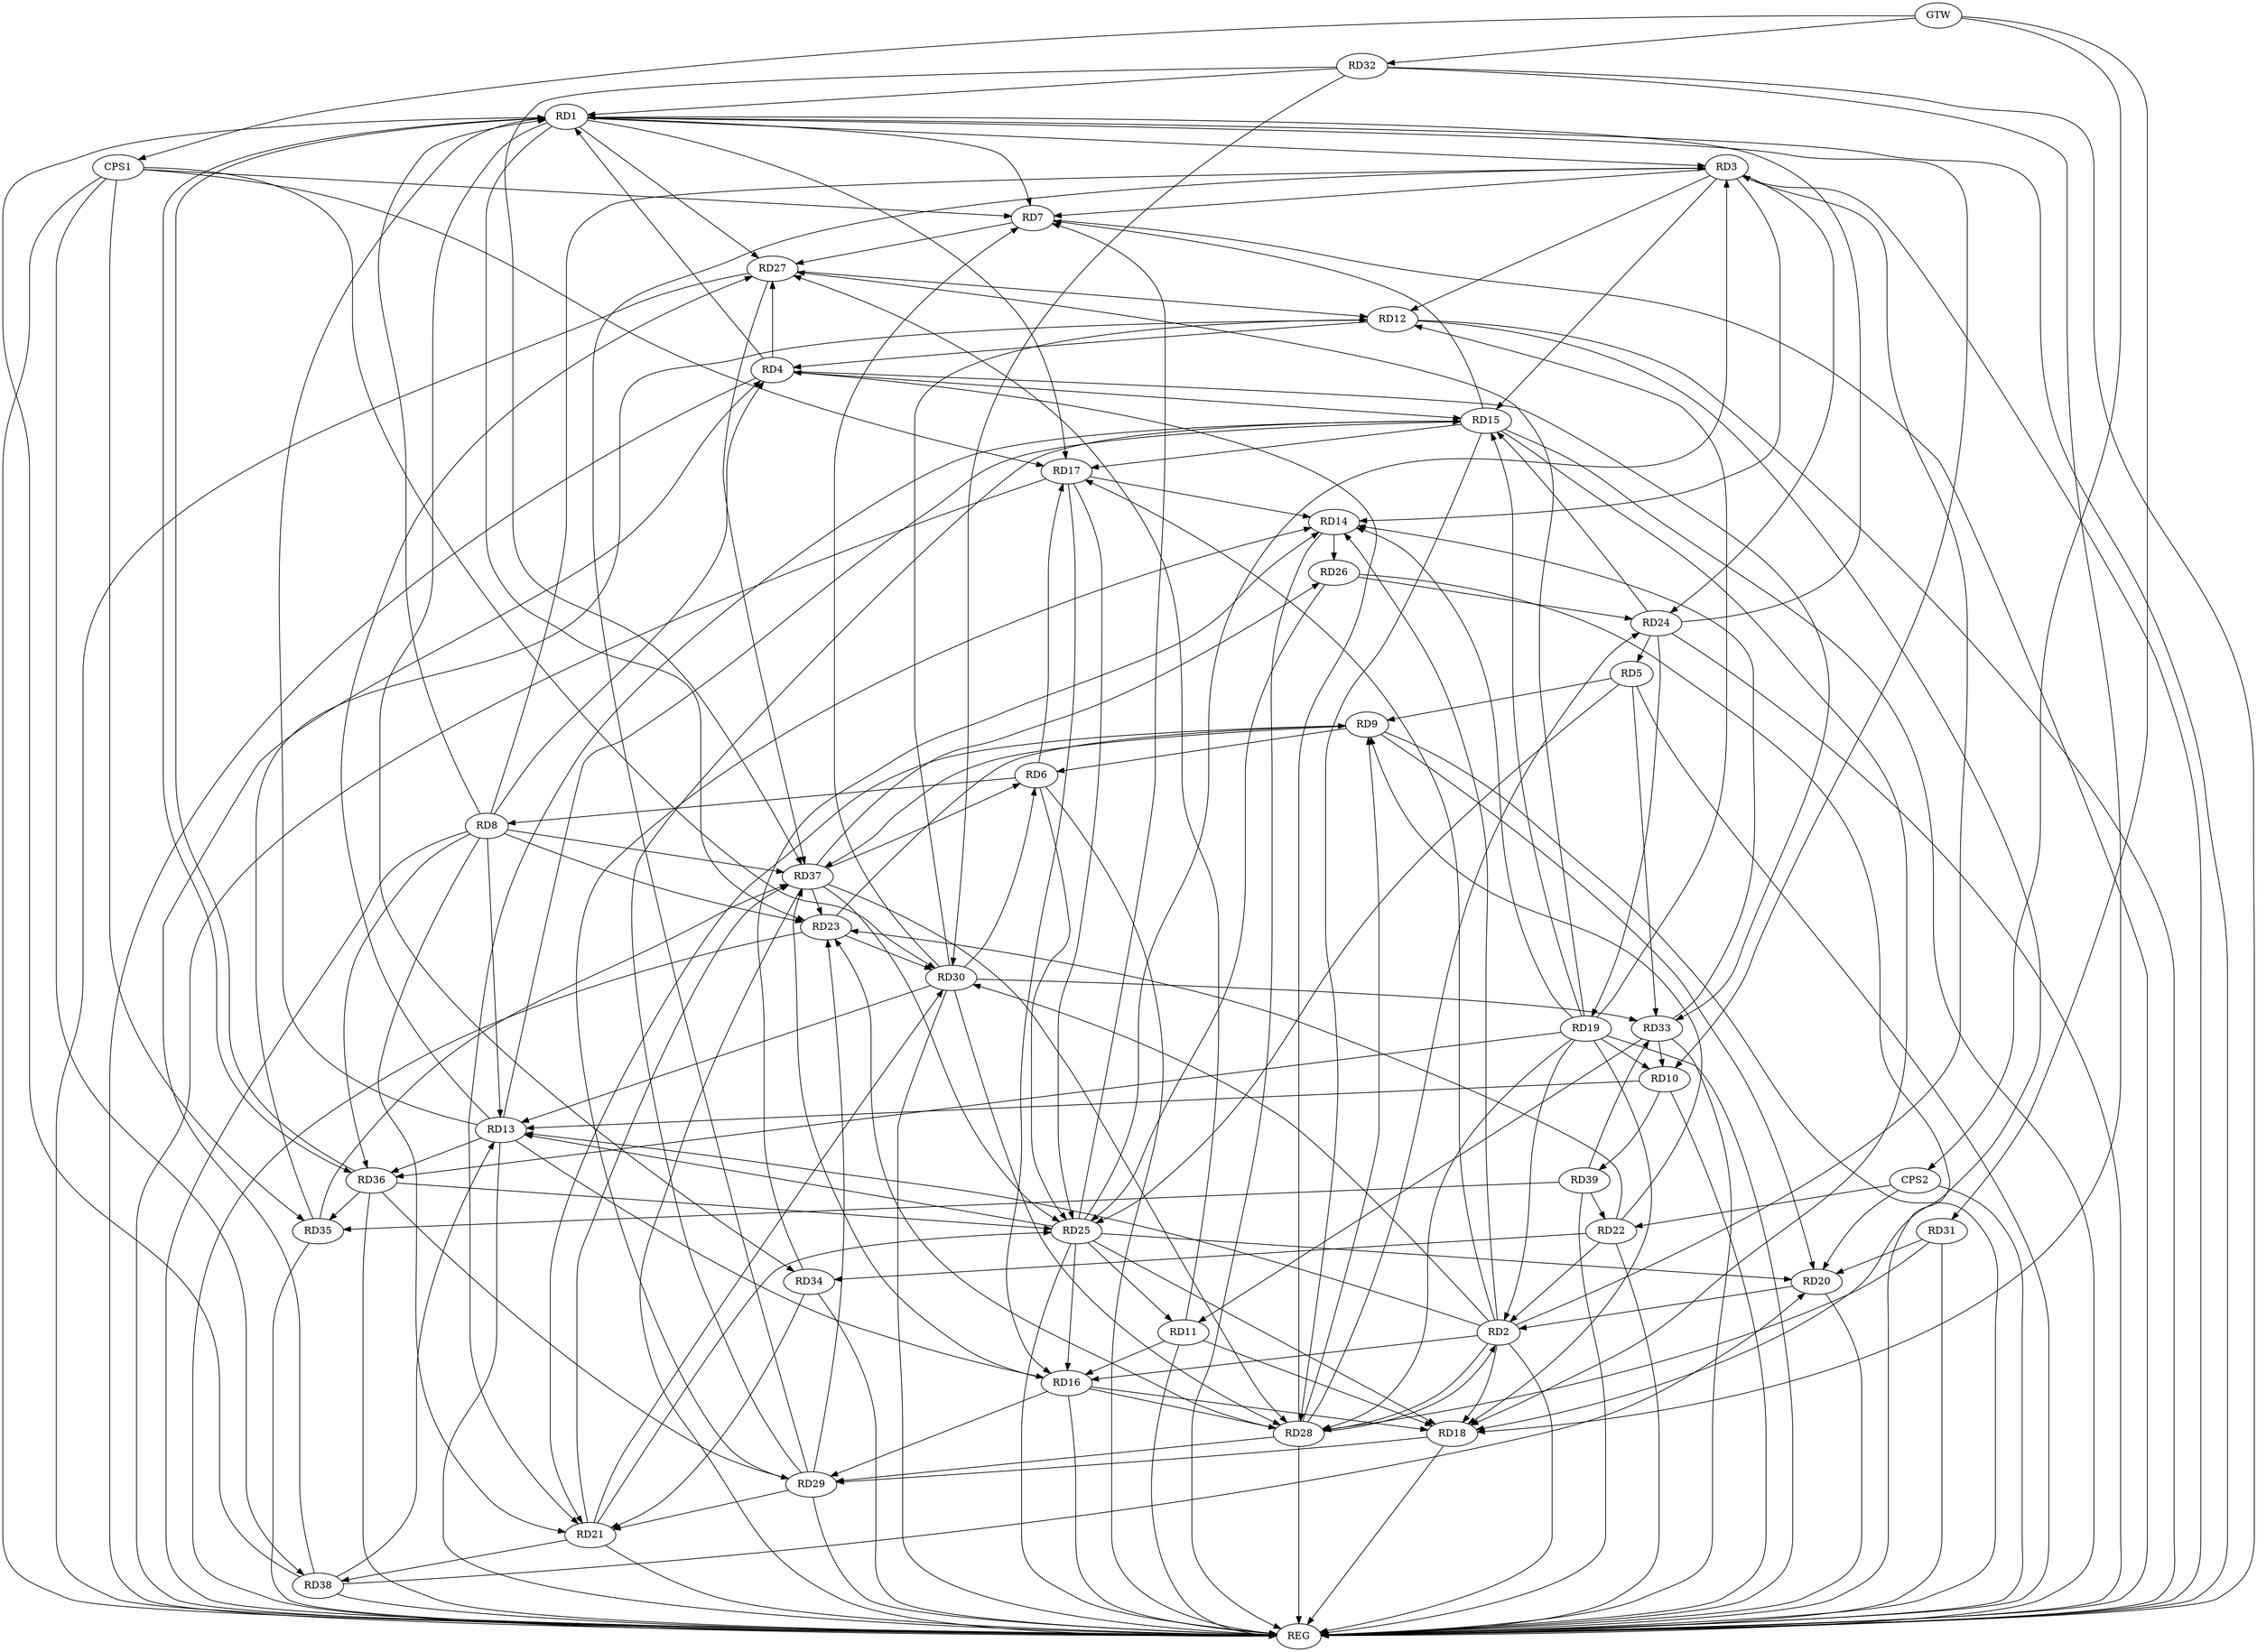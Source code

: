 strict digraph G {
  RD1 [ label="RD1" ];
  RD2 [ label="RD2" ];
  RD3 [ label="RD3" ];
  RD4 [ label="RD4" ];
  RD5 [ label="RD5" ];
  RD6 [ label="RD6" ];
  RD7 [ label="RD7" ];
  RD8 [ label="RD8" ];
  RD9 [ label="RD9" ];
  RD10 [ label="RD10" ];
  RD11 [ label="RD11" ];
  RD12 [ label="RD12" ];
  RD13 [ label="RD13" ];
  RD14 [ label="RD14" ];
  RD15 [ label="RD15" ];
  RD16 [ label="RD16" ];
  RD17 [ label="RD17" ];
  RD18 [ label="RD18" ];
  RD19 [ label="RD19" ];
  RD20 [ label="RD20" ];
  RD21 [ label="RD21" ];
  RD22 [ label="RD22" ];
  RD23 [ label="RD23" ];
  RD24 [ label="RD24" ];
  RD25 [ label="RD25" ];
  RD26 [ label="RD26" ];
  RD27 [ label="RD27" ];
  RD28 [ label="RD28" ];
  RD29 [ label="RD29" ];
  RD30 [ label="RD30" ];
  RD31 [ label="RD31" ];
  RD32 [ label="RD32" ];
  RD33 [ label="RD33" ];
  RD34 [ label="RD34" ];
  RD35 [ label="RD35" ];
  RD36 [ label="RD36" ];
  RD37 [ label="RD37" ];
  RD38 [ label="RD38" ];
  RD39 [ label="RD39" ];
  CPS1 [ label="CPS1" ];
  CPS2 [ label="CPS2" ];
  GTW [ label="GTW" ];
  REG [ label="REG" ];
  RD1 -> RD3;
  RD4 -> RD1;
  RD1 -> RD7;
  RD8 -> RD1;
  RD1 -> RD10;
  RD13 -> RD1;
  RD1 -> RD17;
  RD1 -> RD23;
  RD24 -> RD1;
  RD1 -> RD27;
  RD32 -> RD1;
  RD1 -> RD34;
  RD1 -> RD36;
  RD36 -> RD1;
  RD38 -> RD1;
  RD2 -> RD3;
  RD2 -> RD13;
  RD2 -> RD14;
  RD2 -> RD16;
  RD2 -> RD17;
  RD2 -> RD18;
  RD19 -> RD2;
  RD20 -> RD2;
  RD22 -> RD2;
  RD2 -> RD28;
  RD28 -> RD2;
  RD2 -> RD30;
  RD3 -> RD7;
  RD8 -> RD3;
  RD3 -> RD12;
  RD3 -> RD14;
  RD3 -> RD15;
  RD3 -> RD24;
  RD25 -> RD3;
  RD29 -> RD3;
  RD8 -> RD4;
  RD12 -> RD4;
  RD4 -> RD15;
  RD4 -> RD27;
  RD28 -> RD4;
  RD4 -> RD33;
  RD38 -> RD4;
  RD5 -> RD9;
  RD24 -> RD5;
  RD5 -> RD25;
  RD5 -> RD33;
  RD6 -> RD8;
  RD9 -> RD6;
  RD6 -> RD17;
  RD6 -> RD25;
  RD30 -> RD6;
  RD37 -> RD6;
  RD15 -> RD7;
  RD25 -> RD7;
  RD7 -> RD27;
  RD30 -> RD7;
  RD8 -> RD13;
  RD8 -> RD21;
  RD8 -> RD23;
  RD8 -> RD36;
  RD8 -> RD37;
  RD9 -> RD20;
  RD9 -> RD21;
  RD22 -> RD9;
  RD23 -> RD9;
  RD28 -> RD9;
  RD9 -> RD37;
  RD10 -> RD13;
  RD19 -> RD10;
  RD33 -> RD10;
  RD10 -> RD39;
  RD11 -> RD16;
  RD11 -> RD18;
  RD25 -> RD11;
  RD11 -> RD27;
  RD33 -> RD11;
  RD12 -> RD18;
  RD19 -> RD12;
  RD27 -> RD12;
  RD30 -> RD12;
  RD35 -> RD12;
  RD13 -> RD15;
  RD13 -> RD16;
  RD25 -> RD13;
  RD13 -> RD27;
  RD30 -> RD13;
  RD13 -> RD36;
  RD38 -> RD13;
  RD17 -> RD14;
  RD19 -> RD14;
  RD14 -> RD26;
  RD29 -> RD14;
  RD33 -> RD14;
  RD34 -> RD14;
  RD15 -> RD17;
  RD15 -> RD18;
  RD19 -> RD15;
  RD15 -> RD21;
  RD24 -> RD15;
  RD15 -> RD28;
  RD29 -> RD15;
  RD17 -> RD16;
  RD16 -> RD18;
  RD25 -> RD16;
  RD16 -> RD28;
  RD16 -> RD29;
  RD16 -> RD37;
  RD17 -> RD25;
  RD19 -> RD18;
  RD25 -> RD18;
  RD18 -> RD29;
  RD32 -> RD18;
  RD24 -> RD19;
  RD19 -> RD27;
  RD19 -> RD28;
  RD19 -> RD36;
  RD25 -> RD20;
  RD31 -> RD20;
  RD38 -> RD20;
  RD21 -> RD25;
  RD29 -> RD21;
  RD21 -> RD30;
  RD34 -> RD21;
  RD21 -> RD37;
  RD21 -> RD38;
  RD22 -> RD23;
  RD22 -> RD34;
  RD39 -> RD22;
  RD28 -> RD23;
  RD29 -> RD23;
  RD23 -> RD30;
  RD37 -> RD23;
  RD26 -> RD24;
  RD28 -> RD24;
  RD26 -> RD25;
  RD36 -> RD25;
  RD37 -> RD25;
  RD37 -> RD26;
  RD27 -> RD37;
  RD28 -> RD29;
  RD30 -> RD28;
  RD31 -> RD28;
  RD37 -> RD28;
  RD36 -> RD29;
  RD32 -> RD30;
  RD30 -> RD33;
  RD32 -> RD37;
  RD39 -> RD33;
  RD36 -> RD35;
  RD35 -> RD37;
  RD39 -> RD35;
  CPS1 -> RD38;
  CPS1 -> RD30;
  CPS1 -> RD17;
  CPS1 -> RD7;
  CPS1 -> RD35;
  CPS2 -> RD22;
  CPS2 -> RD20;
  GTW -> RD31;
  GTW -> RD32;
  GTW -> CPS1;
  GTW -> CPS2;
  RD1 -> REG;
  RD2 -> REG;
  RD3 -> REG;
  RD4 -> REG;
  RD5 -> REG;
  RD6 -> REG;
  RD7 -> REG;
  RD8 -> REG;
  RD9 -> REG;
  RD10 -> REG;
  RD11 -> REG;
  RD12 -> REG;
  RD13 -> REG;
  RD14 -> REG;
  RD15 -> REG;
  RD16 -> REG;
  RD17 -> REG;
  RD18 -> REG;
  RD19 -> REG;
  RD20 -> REG;
  RD21 -> REG;
  RD22 -> REG;
  RD23 -> REG;
  RD24 -> REG;
  RD25 -> REG;
  RD26 -> REG;
  RD27 -> REG;
  RD28 -> REG;
  RD29 -> REG;
  RD30 -> REG;
  RD31 -> REG;
  RD32 -> REG;
  RD33 -> REG;
  RD34 -> REG;
  RD35 -> REG;
  RD36 -> REG;
  RD37 -> REG;
  RD38 -> REG;
  RD39 -> REG;
  CPS1 -> REG;
  CPS2 -> REG;
}

